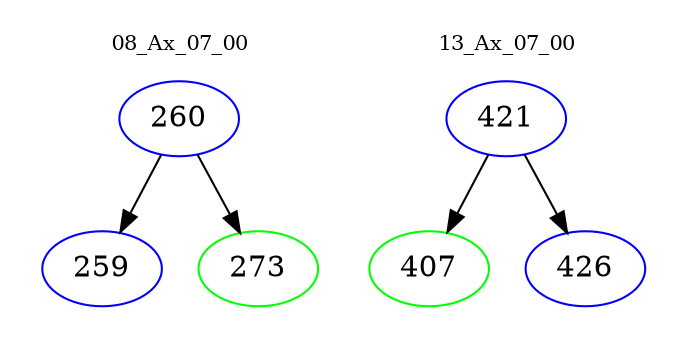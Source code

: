 digraph{
subgraph cluster_0 {
color = white
label = "08_Ax_07_00";
fontsize=10;
T0_260 [label="260", color="blue"]
T0_260 -> T0_259 [color="black"]
T0_259 [label="259", color="blue"]
T0_260 -> T0_273 [color="black"]
T0_273 [label="273", color="green"]
}
subgraph cluster_1 {
color = white
label = "13_Ax_07_00";
fontsize=10;
T1_421 [label="421", color="blue"]
T1_421 -> T1_407 [color="black"]
T1_407 [label="407", color="green"]
T1_421 -> T1_426 [color="black"]
T1_426 [label="426", color="blue"]
}
}
